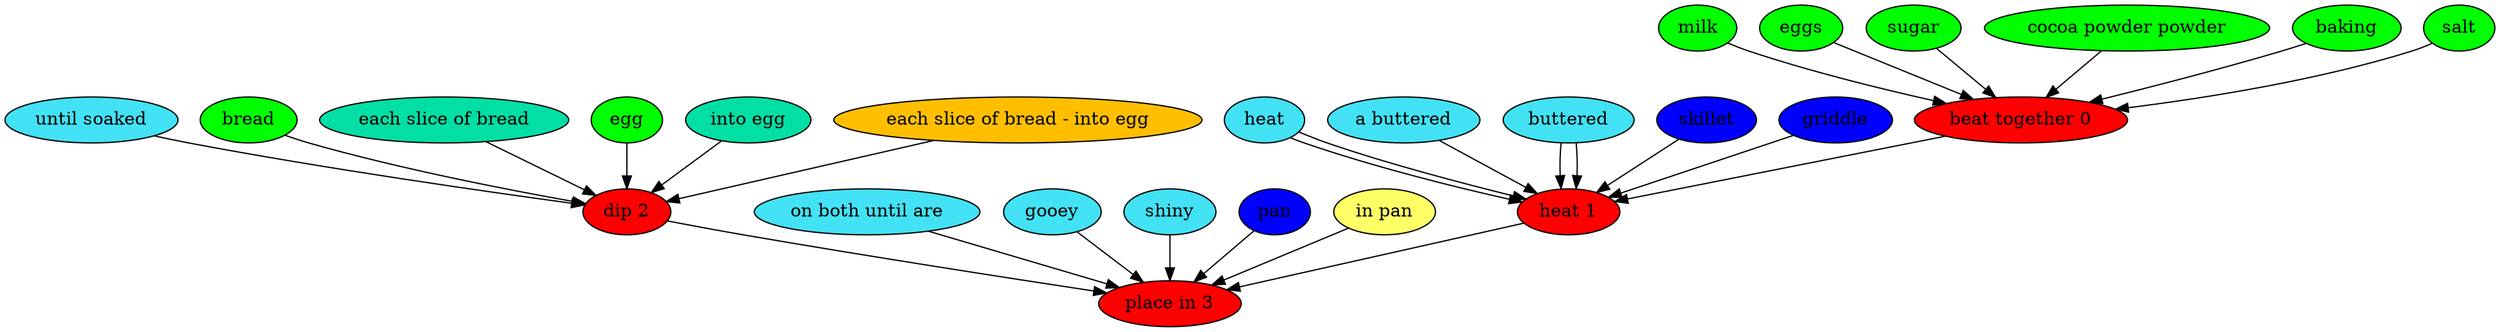digraph G {
"beat together 0" [style=filled, fillcolor=red];
milk [style=filled, fillcolor=green];
milk -> "beat together 0";
eggs [style=filled, fillcolor=green];
eggs -> "beat together 0";
sugar [style=filled, fillcolor=green];
sugar -> "beat together 0";
"cocoa powder powder" [style=filled, fillcolor=green];
"cocoa powder powder" -> "beat together 0";
baking [style=filled, fillcolor=green];
baking -> "beat together 0";
salt [style=filled, fillcolor=green];
salt -> "beat together 0";
"heat 1" [style=filled, fillcolor=red];
heat [style=filled, fillcolor="#42e2f4"];
heat -> "heat 1";
heat [style=filled, fillcolor="#42e2f4"];
heat -> "heat 1";
"a buttered" [style=filled, fillcolor="#42e2f4"];
"a buttered" -> "heat 1";
buttered [style=filled, fillcolor="#42e2f4"];
buttered -> "heat 1";
buttered [style=filled, fillcolor="#42e2f4"];
buttered -> "heat 1";
skillet [style=filled, fillcolor="#0000ff"];
skillet -> "heat 1";
griddle [style=filled, fillcolor="#0000ff"];
griddle -> "heat 1";
"dip 2" [style=filled, fillcolor=red];
"until soaked" [style=filled, fillcolor="#42e2f4"];
"until soaked" -> "dip 2";
bread [style=filled, fillcolor=green];
bread -> "dip 2";
"each slice of bread" [style=filled, fillcolor="#01DFA5"];
"each slice of bread" -> "dip 2";
egg [style=filled, fillcolor=green];
egg -> "dip 2";
"into egg" [style=filled, fillcolor="#01DFA5"];
"into egg" -> "dip 2";
"each slice of bread - into egg" [style=filled, fillcolor="#FFBF00"];
"each slice of bread - into egg" -> "dip 2";
"place in 3" [style=filled, fillcolor=red];
"on both until are" [style=filled, fillcolor="#42e2f4"];
"on both until are" -> "place in 3";
gooey [style=filled, fillcolor="#42e2f4"];
gooey -> "place in 3";
shiny [style=filled, fillcolor="#42e2f4"];
shiny -> "place in 3";
pan [style=filled, fillcolor="#0000ff"];
pan -> "place in 3";
"in pan" [style=filled, fillcolor="#ffff66"];
"in pan" -> "place in 3";
"beat together 0" -> "heat 1";
"heat 1" -> "place in 3";
"dip 2" -> "place in 3";
}
